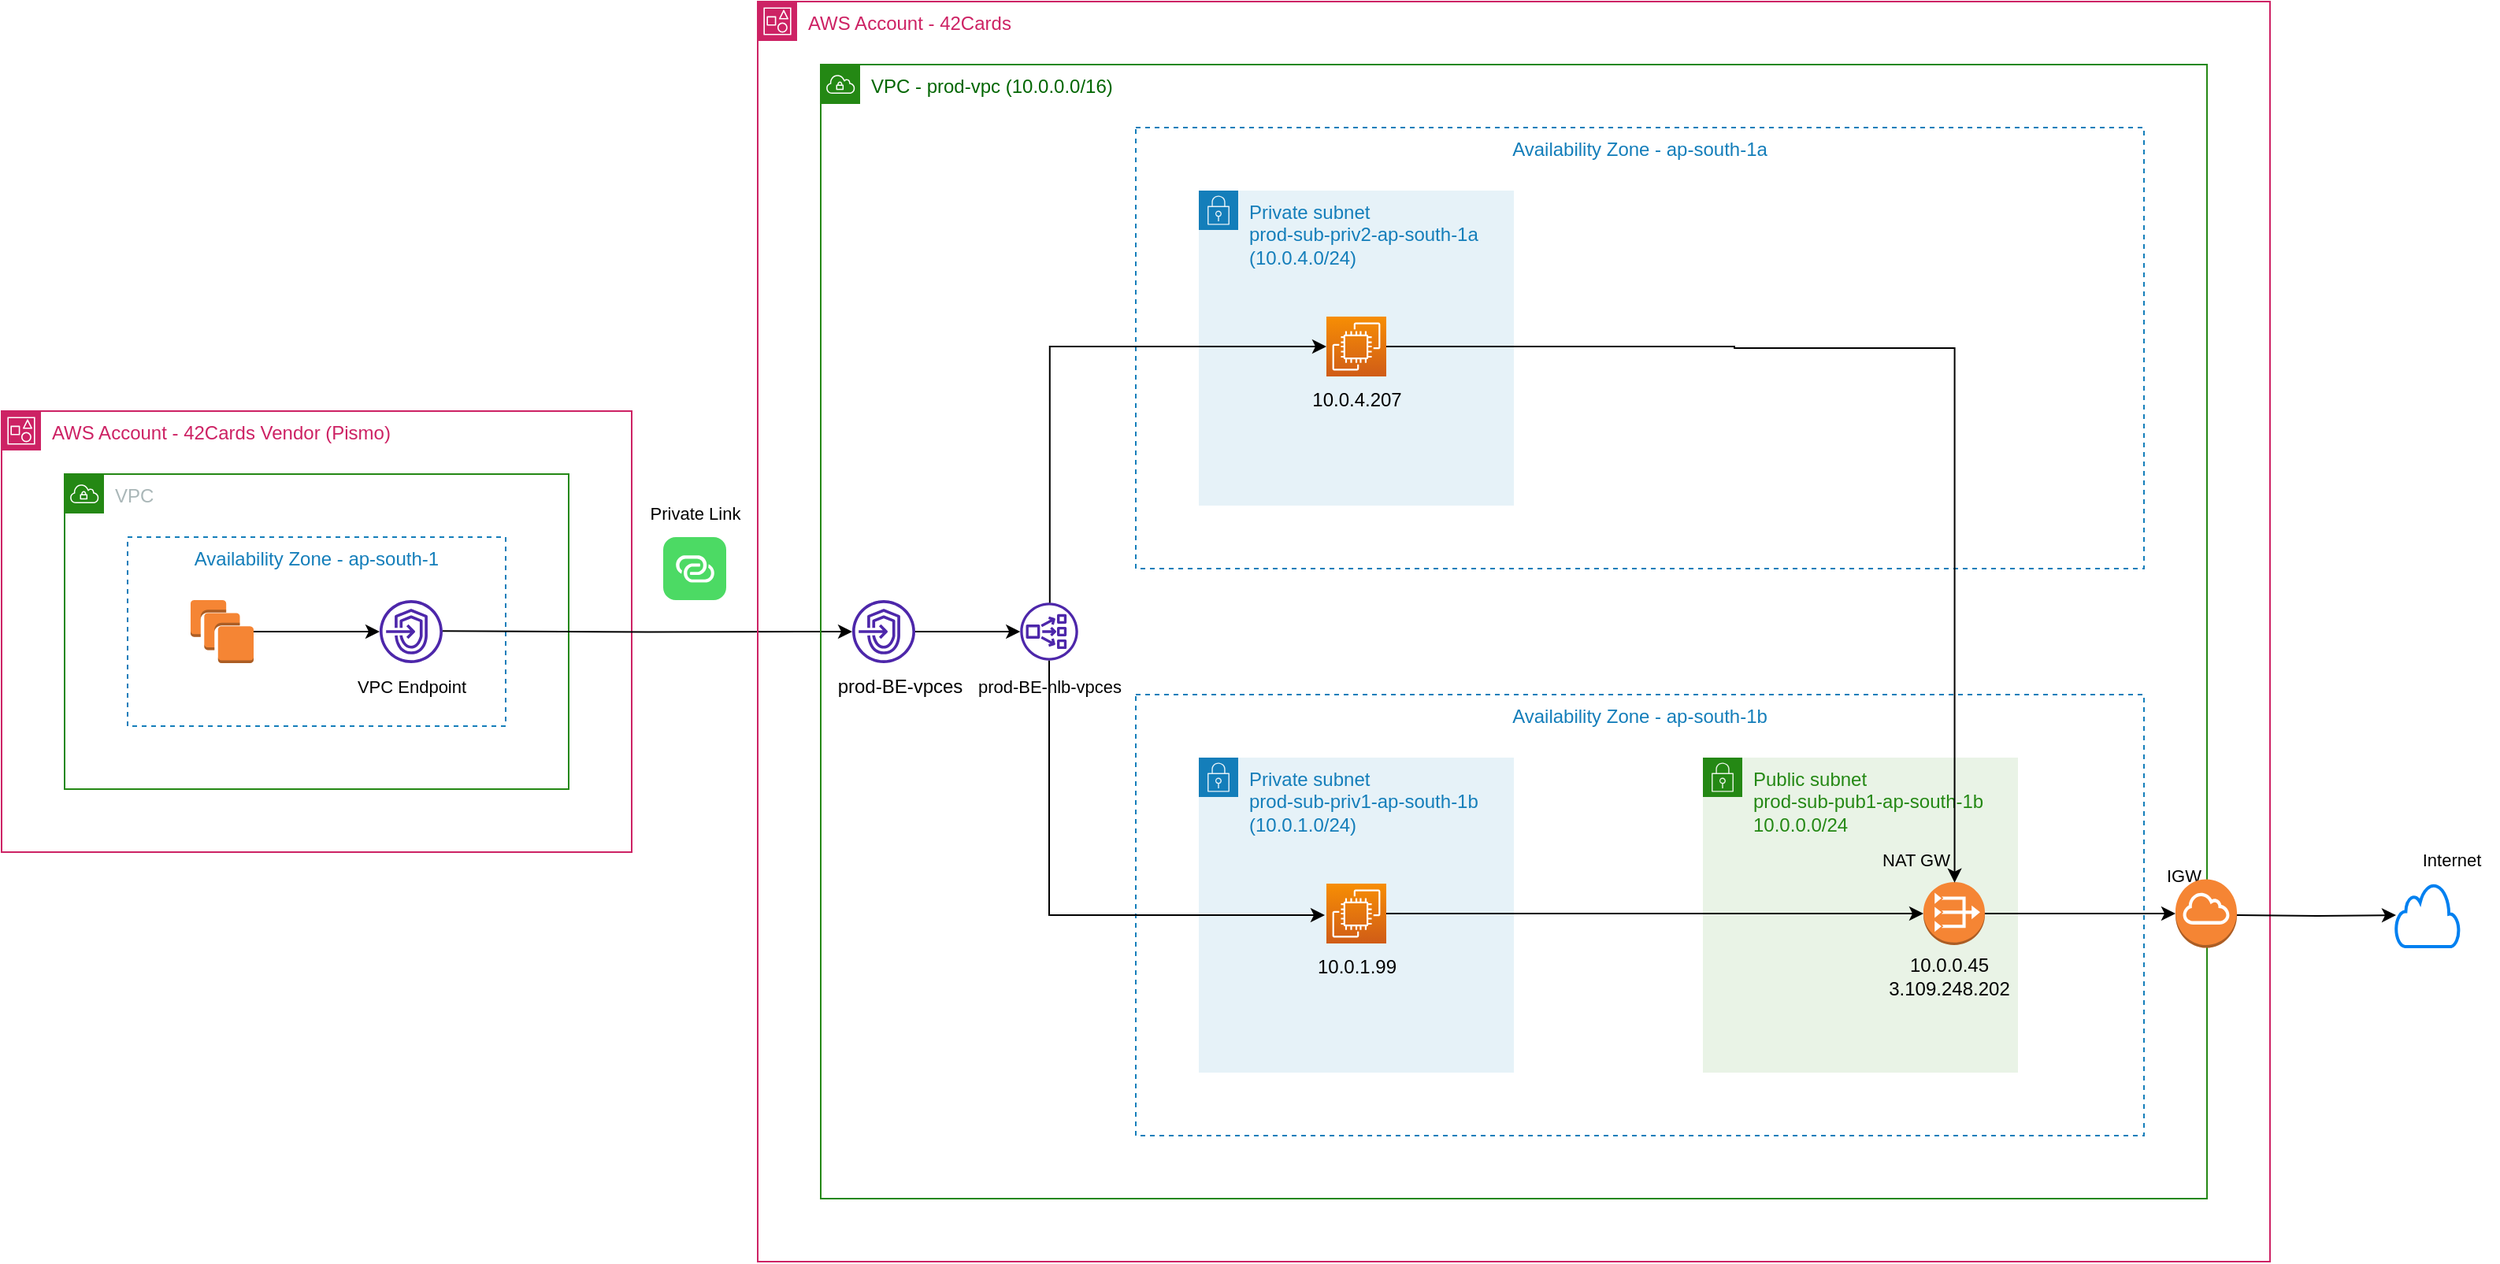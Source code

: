 <mxfile version="21.6.1" type="github">
  <diagram name="Page-1" id="9Z_9mbRbCVPX737uVuJ9">
    <mxGraphModel dx="2653" dy="1291" grid="1" gridSize="10" guides="1" tooltips="1" connect="1" arrows="1" fold="1" page="1" pageScale="1" pageWidth="827" pageHeight="1169" math="0" shadow="0">
      <root>
        <mxCell id="0" />
        <mxCell id="1" parent="0" />
        <mxCell id="5QgJ2lrSVTcI7bktnCVA-2" value="AWS Account -&amp;nbsp;42Cards Vendor (Pismo)" style="points=[[0,0],[0.25,0],[0.5,0],[0.75,0],[1,0],[1,0.25],[1,0.5],[1,0.75],[1,1],[0.75,1],[0.5,1],[0.25,1],[0,1],[0,0.75],[0,0.5],[0,0.25]];outlineConnect=0;gradientColor=none;html=1;whiteSpace=wrap;fontSize=12;fontStyle=0;container=1;pointerEvents=0;collapsible=0;recursiveResize=0;shape=mxgraph.aws4.group;grIcon=mxgraph.aws4.group_account;strokeColor=#CD2264;fillColor=none;verticalAlign=top;align=left;spacingLeft=30;fontColor=#CD2264;dashed=0;" parent="1" vertex="1">
          <mxGeometry x="40" y="300" width="400" height="280" as="geometry" />
        </mxCell>
        <mxCell id="5QgJ2lrSVTcI7bktnCVA-1" value="VPC" style="points=[[0,0],[0.25,0],[0.5,0],[0.75,0],[1,0],[1,0.25],[1,0.5],[1,0.75],[1,1],[0.75,1],[0.5,1],[0.25,1],[0,1],[0,0.75],[0,0.5],[0,0.25]];outlineConnect=0;gradientColor=none;html=1;whiteSpace=wrap;fontSize=12;fontStyle=0;container=1;pointerEvents=0;collapsible=0;recursiveResize=0;shape=mxgraph.aws4.group;grIcon=mxgraph.aws4.group_vpc;strokeColor=#248814;fillColor=none;verticalAlign=top;align=left;spacingLeft=30;fontColor=#AAB7B8;dashed=0;" parent="5QgJ2lrSVTcI7bktnCVA-2" vertex="1">
          <mxGeometry x="40" y="40" width="320" height="200" as="geometry" />
        </mxCell>
        <mxCell id="5QgJ2lrSVTcI7bktnCVA-4" value="" style="sketch=0;outlineConnect=0;fontColor=#232F3E;gradientColor=none;fillColor=#4D27AA;strokeColor=none;dashed=0;verticalLabelPosition=bottom;verticalAlign=top;align=center;html=1;fontSize=12;fontStyle=0;aspect=fixed;pointerEvents=1;shape=mxgraph.aws4.endpoints;" parent="5QgJ2lrSVTcI7bktnCVA-1" vertex="1">
          <mxGeometry x="200" y="80" width="40" height="40" as="geometry" />
        </mxCell>
        <mxCell id="5QgJ2lrSVTcI7bktnCVA-6" value="Availability Zone - ap-south-1" style="fillColor=none;strokeColor=#147EBA;dashed=1;verticalAlign=top;fontStyle=0;fontColor=#147EBA;whiteSpace=wrap;html=1;" parent="5QgJ2lrSVTcI7bktnCVA-1" vertex="1">
          <mxGeometry x="40" y="40" width="240" height="120" as="geometry" />
        </mxCell>
        <mxCell id="5QgJ2lrSVTcI7bktnCVA-7" value="&lt;font style=&quot;font-size: 11px;&quot;&gt;VPC Endpoint&lt;/font&gt;" style="text;html=1;align=center;verticalAlign=middle;resizable=0;points=[];autosize=1;strokeColor=none;fillColor=none;" parent="5QgJ2lrSVTcI7bktnCVA-1" vertex="1">
          <mxGeometry x="175" y="120" width="90" height="30" as="geometry" />
        </mxCell>
        <mxCell id="5QgJ2lrSVTcI7bktnCVA-9" style="edgeStyle=orthogonalEdgeStyle;rounded=0;orthogonalLoop=1;jettySize=auto;html=1;exitX=1;exitY=0.5;exitDx=0;exitDy=0;exitPerimeter=0;" parent="5QgJ2lrSVTcI7bktnCVA-1" source="5QgJ2lrSVTcI7bktnCVA-8" target="5QgJ2lrSVTcI7bktnCVA-4" edge="1">
          <mxGeometry relative="1" as="geometry">
            <mxPoint x="200" y="110" as="targetPoint" />
          </mxGeometry>
        </mxCell>
        <mxCell id="5QgJ2lrSVTcI7bktnCVA-8" value="" style="outlineConnect=0;dashed=0;verticalLabelPosition=bottom;verticalAlign=top;align=center;html=1;shape=mxgraph.aws3.instances;fillColor=#F58534;gradientColor=none;" parent="5QgJ2lrSVTcI7bktnCVA-1" vertex="1">
          <mxGeometry x="80" y="80" width="40" height="40" as="geometry" />
        </mxCell>
        <mxCell id="5QgJ2lrSVTcI7bktnCVA-44" style="edgeStyle=orthogonalEdgeStyle;rounded=0;orthogonalLoop=1;jettySize=auto;html=1;exitX=1;exitY=0.5;exitDx=0;exitDy=0;exitPerimeter=0;" parent="5QgJ2lrSVTcI7bktnCVA-1" target="5QgJ2lrSVTcI7bktnCVA-20" edge="1">
          <mxGeometry relative="1" as="geometry">
            <mxPoint x="240" y="99.66" as="sourcePoint" />
            <mxPoint x="320" y="99.66" as="targetPoint" />
          </mxGeometry>
        </mxCell>
        <mxCell id="5QgJ2lrSVTcI7bktnCVA-10" value="AWS Account -&amp;nbsp;42Cards" style="points=[[0,0],[0.25,0],[0.5,0],[0.75,0],[1,0],[1,0.25],[1,0.5],[1,0.75],[1,1],[0.75,1],[0.5,1],[0.25,1],[0,1],[0,0.75],[0,0.5],[0,0.25]];outlineConnect=0;gradientColor=none;html=1;whiteSpace=wrap;fontSize=12;fontStyle=0;container=1;pointerEvents=0;collapsible=0;recursiveResize=0;shape=mxgraph.aws4.group;grIcon=mxgraph.aws4.group_account;strokeColor=#CD2264;fillColor=none;verticalAlign=top;align=left;spacingLeft=30;fontColor=#CD2264;dashed=0;" parent="1" vertex="1">
          <mxGeometry x="520" y="40" width="960" height="800" as="geometry" />
        </mxCell>
        <mxCell id="5QgJ2lrSVTcI7bktnCVA-12" value="&lt;font color=&quot;#006600&quot;&gt;VPC - prod-vpc (10.0.0.0/16)&lt;/font&gt;" style="points=[[0,0],[0.25,0],[0.5,0],[0.75,0],[1,0],[1,0.25],[1,0.5],[1,0.75],[1,1],[0.75,1],[0.5,1],[0.25,1],[0,1],[0,0.75],[0,0.5],[0,0.25]];outlineConnect=0;gradientColor=none;html=1;whiteSpace=wrap;fontSize=12;fontStyle=0;container=1;pointerEvents=0;collapsible=0;recursiveResize=0;shape=mxgraph.aws4.group;grIcon=mxgraph.aws4.group_vpc;strokeColor=#248814;fillColor=none;verticalAlign=top;align=left;spacingLeft=30;fontColor=#AAB7B8;dashed=0;" parent="5QgJ2lrSVTcI7bktnCVA-10" vertex="1">
          <mxGeometry x="40" y="40" width="880" height="720" as="geometry" />
        </mxCell>
        <mxCell id="5QgJ2lrSVTcI7bktnCVA-14" value="Availability Zone - ap-south-1a" style="fillColor=none;strokeColor=#147EBA;dashed=1;verticalAlign=top;fontStyle=0;fontColor=#147EBA;whiteSpace=wrap;html=1;" parent="5QgJ2lrSVTcI7bktnCVA-12" vertex="1">
          <mxGeometry x="200" y="40" width="640" height="280" as="geometry" />
        </mxCell>
        <mxCell id="5QgJ2lrSVTcI7bktnCVA-15" value="prod-BE-vpces" style="text;html=1;align=center;verticalAlign=middle;resizable=0;points=[];autosize=1;strokeColor=none;fillColor=none;" parent="5QgJ2lrSVTcI7bktnCVA-12" vertex="1">
          <mxGeometry y="380" width="100" height="30" as="geometry" />
        </mxCell>
        <mxCell id="5QgJ2lrSVTcI7bktnCVA-16" style="edgeStyle=orthogonalEdgeStyle;rounded=0;orthogonalLoop=1;jettySize=auto;html=1;" parent="5QgJ2lrSVTcI7bktnCVA-12" source="5QgJ2lrSVTcI7bktnCVA-20" target="5QgJ2lrSVTcI7bktnCVA-18" edge="1">
          <mxGeometry relative="1" as="geometry">
            <mxPoint x="197" y="362" as="targetPoint" />
            <mxPoint x="117" y="362" as="sourcePoint" />
          </mxGeometry>
        </mxCell>
        <mxCell id="5QgJ2lrSVTcI7bktnCVA-20" value="" style="sketch=0;outlineConnect=0;fontColor=#232F3E;gradientColor=none;fillColor=#4D27AA;strokeColor=none;dashed=0;verticalLabelPosition=bottom;verticalAlign=top;align=center;html=1;fontSize=12;fontStyle=0;aspect=fixed;pointerEvents=1;shape=mxgraph.aws4.endpoints;" parent="5QgJ2lrSVTcI7bktnCVA-12" vertex="1">
          <mxGeometry x="20" y="340" width="40" height="40" as="geometry" />
        </mxCell>
        <mxCell id="5QgJ2lrSVTcI7bktnCVA-18" value="" style="sketch=0;outlineConnect=0;fontColor=#232F3E;gradientColor=none;fillColor=#4D27AA;strokeColor=none;dashed=0;verticalLabelPosition=bottom;verticalAlign=top;align=center;html=1;fontSize=12;fontStyle=0;aspect=fixed;pointerEvents=1;shape=mxgraph.aws4.network_load_balancer;" parent="5QgJ2lrSVTcI7bktnCVA-12" vertex="1">
          <mxGeometry x="126.63" y="341.62" width="36.75" height="36.75" as="geometry" />
        </mxCell>
        <mxCell id="5QgJ2lrSVTcI7bktnCVA-21" value="Private subnet&amp;nbsp;&lt;br&gt;prod-sub-priv2-ap-south-1a (10.0.4.0/24)" style="points=[[0,0],[0.25,0],[0.5,0],[0.75,0],[1,0],[1,0.25],[1,0.5],[1,0.75],[1,1],[0.75,1],[0.5,1],[0.25,1],[0,1],[0,0.75],[0,0.5],[0,0.25]];outlineConnect=0;gradientColor=none;html=1;whiteSpace=wrap;fontSize=12;fontStyle=0;container=1;pointerEvents=0;collapsible=0;recursiveResize=0;shape=mxgraph.aws4.group;grIcon=mxgraph.aws4.group_security_group;grStroke=0;strokeColor=#147EBA;fillColor=#E6F2F8;verticalAlign=top;align=left;spacingLeft=30;fontColor=#147EBA;dashed=0;" parent="5QgJ2lrSVTcI7bktnCVA-12" vertex="1">
          <mxGeometry x="240" y="80" width="200" height="200" as="geometry" />
        </mxCell>
        <mxCell id="5QgJ2lrSVTcI7bktnCVA-22" value="" style="sketch=0;points=[[0,0,0],[0.25,0,0],[0.5,0,0],[0.75,0,0],[1,0,0],[0,1,0],[0.25,1,0],[0.5,1,0],[0.75,1,0],[1,1,0],[0,0.25,0],[0,0.5,0],[0,0.75,0],[1,0.25,0],[1,0.5,0],[1,0.75,0]];outlineConnect=0;fontColor=#232F3E;gradientColor=#F78E04;gradientDirection=north;fillColor=#D05C17;strokeColor=#ffffff;dashed=0;verticalLabelPosition=bottom;verticalAlign=top;align=center;html=1;fontSize=12;fontStyle=0;aspect=fixed;shape=mxgraph.aws4.resourceIcon;resIcon=mxgraph.aws4.ec2;" parent="5QgJ2lrSVTcI7bktnCVA-21" vertex="1">
          <mxGeometry x="81" y="80" width="38" height="38" as="geometry" />
        </mxCell>
        <mxCell id="5QgJ2lrSVTcI7bktnCVA-24" value="10.0.4.207" style="text;html=1;align=center;verticalAlign=middle;resizable=0;points=[];autosize=1;strokeColor=none;fillColor=none;" parent="5QgJ2lrSVTcI7bktnCVA-21" vertex="1">
          <mxGeometry x="60" y="118" width="80" height="30" as="geometry" />
        </mxCell>
        <mxCell id="5QgJ2lrSVTcI7bktnCVA-25" value="&lt;font style=&quot;font-size: 11px;&quot;&gt;prod-BE-nlb-vpces&lt;/font&gt;" style="text;html=1;align=center;verticalAlign=middle;resizable=0;points=[];autosize=1;strokeColor=none;fillColor=none;" parent="5QgJ2lrSVTcI7bktnCVA-12" vertex="1">
          <mxGeometry x="90" y="380" width="110" height="30" as="geometry" />
        </mxCell>
        <mxCell id="5QgJ2lrSVTcI7bktnCVA-40" value="Private subnet&amp;nbsp;&lt;br&gt;prod-sub-priv1-ap-south-1b&lt;br&gt;(10.0.1.0/24)" style="points=[[0,0],[0.25,0],[0.5,0],[0.75,0],[1,0],[1,0.25],[1,0.5],[1,0.75],[1,1],[0.75,1],[0.5,1],[0.25,1],[0,1],[0,0.75],[0,0.5],[0,0.25]];outlineConnect=0;gradientColor=none;html=1;whiteSpace=wrap;fontSize=12;fontStyle=0;container=1;pointerEvents=0;collapsible=0;recursiveResize=0;shape=mxgraph.aws4.group;grIcon=mxgraph.aws4.group_security_group;grStroke=0;strokeColor=#147EBA;fillColor=#E6F2F8;verticalAlign=top;align=left;spacingLeft=30;fontColor=#147EBA;dashed=0;" parent="5QgJ2lrSVTcI7bktnCVA-12" vertex="1">
          <mxGeometry x="240" y="440" width="200" height="200" as="geometry" />
        </mxCell>
        <mxCell id="5QgJ2lrSVTcI7bktnCVA-41" value="" style="sketch=0;points=[[0,0,0],[0.25,0,0],[0.5,0,0],[0.75,0,0],[1,0,0],[0,1,0],[0.25,1,0],[0.5,1,0],[0.75,1,0],[1,1,0],[0,0.25,0],[0,0.5,0],[0,0.75,0],[1,0.25,0],[1,0.5,0],[1,0.75,0]];outlineConnect=0;fontColor=#232F3E;gradientColor=#F78E04;gradientDirection=north;fillColor=#D05C17;strokeColor=#ffffff;dashed=0;verticalLabelPosition=bottom;verticalAlign=top;align=center;html=1;fontSize=12;fontStyle=0;aspect=fixed;shape=mxgraph.aws4.resourceIcon;resIcon=mxgraph.aws4.ec2;" parent="5QgJ2lrSVTcI7bktnCVA-40" vertex="1">
          <mxGeometry x="81" y="80" width="38" height="38" as="geometry" />
        </mxCell>
        <mxCell id="5QgJ2lrSVTcI7bktnCVA-42" value="10.0.1.99" style="text;html=1;align=center;verticalAlign=middle;resizable=0;points=[];autosize=1;strokeColor=none;fillColor=none;" parent="5QgJ2lrSVTcI7bktnCVA-40" vertex="1">
          <mxGeometry x="65" y="118" width="70" height="30" as="geometry" />
        </mxCell>
        <mxCell id="5QgJ2lrSVTcI7bktnCVA-43" value="Availability Zone - ap-south-1b" style="fillColor=none;strokeColor=#147EBA;dashed=1;verticalAlign=top;fontStyle=0;fontColor=#147EBA;whiteSpace=wrap;html=1;" parent="5QgJ2lrSVTcI7bktnCVA-12" vertex="1">
          <mxGeometry x="200" y="400" width="640" height="280" as="geometry" />
        </mxCell>
        <mxCell id="5QgJ2lrSVTcI7bktnCVA-45" style="edgeStyle=orthogonalEdgeStyle;rounded=0;orthogonalLoop=1;jettySize=auto;html=1;exitX=0.511;exitY=0.004;exitDx=0;exitDy=0;exitPerimeter=0;entryX=0;entryY=0.5;entryDx=0;entryDy=0;entryPerimeter=0;" parent="5QgJ2lrSVTcI7bktnCVA-12" source="5QgJ2lrSVTcI7bktnCVA-18" target="5QgJ2lrSVTcI7bktnCVA-22" edge="1">
          <mxGeometry relative="1" as="geometry">
            <mxPoint x="200" y="322" as="targetPoint" />
            <mxPoint x="132" y="322" as="sourcePoint" />
          </mxGeometry>
        </mxCell>
        <mxCell id="5QgJ2lrSVTcI7bktnCVA-63" style="edgeStyle=orthogonalEdgeStyle;rounded=0;orthogonalLoop=1;jettySize=auto;html=1;" parent="5QgJ2lrSVTcI7bktnCVA-12" source="5QgJ2lrSVTcI7bktnCVA-18" edge="1">
          <mxGeometry relative="1" as="geometry">
            <mxPoint x="320" y="540" as="targetPoint" />
            <mxPoint x="155" y="353" as="sourcePoint" />
            <Array as="points">
              <mxPoint x="145" y="540" />
            </Array>
          </mxGeometry>
        </mxCell>
        <mxCell id="5QgJ2lrSVTcI7bktnCVA-66" value="Public subnet&lt;br&gt;prod-sub-pub1-ap-south-1b&lt;br&gt;10.0.0.0/24" style="points=[[0,0],[0.25,0],[0.5,0],[0.75,0],[1,0],[1,0.25],[1,0.5],[1,0.75],[1,1],[0.75,1],[0.5,1],[0.25,1],[0,1],[0,0.75],[0,0.5],[0,0.25]];outlineConnect=0;gradientColor=none;html=1;whiteSpace=wrap;fontSize=12;fontStyle=0;container=1;pointerEvents=0;collapsible=0;recursiveResize=0;shape=mxgraph.aws4.group;grIcon=mxgraph.aws4.group_security_group;grStroke=0;strokeColor=#248814;fillColor=#E9F3E6;verticalAlign=top;align=left;spacingLeft=30;fontColor=#248814;dashed=0;" parent="5QgJ2lrSVTcI7bktnCVA-12" vertex="1">
          <mxGeometry x="560" y="440" width="200" height="200" as="geometry" />
        </mxCell>
        <mxCell id="5QgJ2lrSVTcI7bktnCVA-68" value="" style="outlineConnect=0;dashed=0;verticalLabelPosition=bottom;verticalAlign=top;align=center;html=1;shape=mxgraph.aws3.vpc_nat_gateway;fillColor=#F58534;gradientColor=none;" parent="5QgJ2lrSVTcI7bktnCVA-66" vertex="1">
          <mxGeometry x="140" y="79" width="39" height="40" as="geometry" />
        </mxCell>
        <mxCell id="5QgJ2lrSVTcI7bktnCVA-73" value="&lt;font style=&quot;font-size: 11px;&quot;&gt;NAT GW&lt;/font&gt;" style="text;html=1;align=center;verticalAlign=middle;resizable=0;points=[];autosize=1;strokeColor=none;fillColor=none;" parent="5QgJ2lrSVTcI7bktnCVA-66" vertex="1">
          <mxGeometry x="100" y="50.0" width="70" height="30" as="geometry" />
        </mxCell>
        <mxCell id="5QgJ2lrSVTcI7bktnCVA-80" value="10.0.0.45&lt;br&gt;3.109.248.202" style="text;html=1;align=center;verticalAlign=middle;resizable=0;points=[];autosize=1;strokeColor=none;fillColor=none;" parent="5QgJ2lrSVTcI7bktnCVA-66" vertex="1">
          <mxGeometry x="106" y="119" width="100" height="40" as="geometry" />
        </mxCell>
        <mxCell id="5QgJ2lrSVTcI7bktnCVA-70" style="edgeStyle=orthogonalEdgeStyle;rounded=0;orthogonalLoop=1;jettySize=auto;html=1;entryX=0;entryY=0.5;entryDx=0;entryDy=0;entryPerimeter=0;" parent="5QgJ2lrSVTcI7bktnCVA-12" source="5QgJ2lrSVTcI7bktnCVA-41" target="5QgJ2lrSVTcI7bktnCVA-68" edge="1">
          <mxGeometry relative="1" as="geometry">
            <mxPoint x="331" y="189" as="targetPoint" />
            <mxPoint x="155" y="352" as="sourcePoint" />
          </mxGeometry>
        </mxCell>
        <mxCell id="5QgJ2lrSVTcI7bktnCVA-74" value="&lt;font style=&quot;font-size: 11px;&quot;&gt;IGW&lt;/font&gt;" style="text;html=1;align=center;verticalAlign=middle;resizable=0;points=[];autosize=1;strokeColor=none;fillColor=none;" parent="5QgJ2lrSVTcI7bktnCVA-12" vertex="1">
          <mxGeometry x="840" y="500" width="50" height="30" as="geometry" />
        </mxCell>
        <mxCell id="5QgJ2lrSVTcI7bktnCVA-71" style="edgeStyle=orthogonalEdgeStyle;rounded=0;orthogonalLoop=1;jettySize=auto;html=1;exitX=1;exitY=0.5;exitDx=0;exitDy=0;exitPerimeter=0;entryX=0.854;entryY=0.978;entryDx=0;entryDy=0;entryPerimeter=0;" parent="5QgJ2lrSVTcI7bktnCVA-12" source="5QgJ2lrSVTcI7bktnCVA-22" target="5QgJ2lrSVTcI7bktnCVA-73" edge="1">
          <mxGeometry relative="1" as="geometry">
            <mxPoint x="720" y="520" as="targetPoint" />
            <mxPoint x="360" y="160.2" as="sourcePoint" />
            <Array as="points">
              <mxPoint x="580" y="179" />
              <mxPoint x="580" y="180" />
              <mxPoint x="720" y="180" />
            </Array>
          </mxGeometry>
        </mxCell>
        <mxCell id="5QgJ2lrSVTcI7bktnCVA-69" value="" style="outlineConnect=0;dashed=0;verticalLabelPosition=bottom;verticalAlign=top;align=center;html=1;shape=mxgraph.aws3.internet_gateway;fillColor=#F58534;gradientColor=none;" parent="5QgJ2lrSVTcI7bktnCVA-10" vertex="1">
          <mxGeometry x="900" y="557.19" width="39" height="43.62" as="geometry" />
        </mxCell>
        <mxCell id="5QgJ2lrSVTcI7bktnCVA-72" style="edgeStyle=orthogonalEdgeStyle;rounded=0;orthogonalLoop=1;jettySize=auto;html=1;entryX=0;entryY=0.5;entryDx=0;entryDy=0;entryPerimeter=0;exitX=1;exitY=0.5;exitDx=0;exitDy=0;exitPerimeter=0;" parent="5QgJ2lrSVTcI7bktnCVA-10" source="5QgJ2lrSVTcI7bktnCVA-68" target="5QgJ2lrSVTcI7bktnCVA-69" edge="1">
          <mxGeometry relative="1" as="geometry">
            <mxPoint x="740" y="589" as="targetPoint" />
            <mxPoint x="770" y="580" as="sourcePoint" />
          </mxGeometry>
        </mxCell>
        <mxCell id="5QgJ2lrSVTcI7bktnCVA-77" value="" style="html=1;verticalLabelPosition=bottom;align=center;labelBackgroundColor=#ffffff;verticalAlign=top;strokeWidth=2;strokeColor=#0080F0;shadow=0;dashed=0;shape=mxgraph.ios7.icons.cloud;" parent="1" vertex="1">
          <mxGeometry x="1560" y="600" width="40" height="40" as="geometry" />
        </mxCell>
        <mxCell id="5QgJ2lrSVTcI7bktnCVA-78" style="edgeStyle=orthogonalEdgeStyle;rounded=0;orthogonalLoop=1;jettySize=auto;html=1;exitX=1;exitY=0.5;exitDx=0;exitDy=0;exitPerimeter=0;entryX=0;entryY=0.5;entryDx=0;entryDy=0;entryPerimeter=0;" parent="1" target="5QgJ2lrSVTcI7bktnCVA-77" edge="1">
          <mxGeometry relative="1" as="geometry">
            <mxPoint x="1530" y="620" as="targetPoint" />
            <mxPoint x="1459" y="620" as="sourcePoint" />
          </mxGeometry>
        </mxCell>
        <mxCell id="5QgJ2lrSVTcI7bktnCVA-79" value="&lt;font style=&quot;font-size: 11px;&quot;&gt;Internet&lt;/font&gt;" style="text;html=1;align=center;verticalAlign=middle;resizable=0;points=[];autosize=1;strokeColor=none;fillColor=none;" parent="1" vertex="1">
          <mxGeometry x="1565" y="570" width="60" height="30" as="geometry" />
        </mxCell>
        <mxCell id="5QgJ2lrSVTcI7bktnCVA-81" value="" style="html=1;strokeWidth=1;shadow=0;dashed=0;shape=mxgraph.ios7.misc.link;fillColor=#4CDA64;strokeColor=none;buttonText=;strokeColor2=#222222;fontColor=#222222;fontSize=8;verticalLabelPosition=bottom;verticalAlign=top;align=center;sketch=0;" parent="1" vertex="1">
          <mxGeometry x="460" y="380" width="40" height="40" as="geometry" />
        </mxCell>
        <mxCell id="5QgJ2lrSVTcI7bktnCVA-82" value="&lt;font style=&quot;font-size: 11px;&quot;&gt;Private Link&lt;/font&gt;" style="text;html=1;align=center;verticalAlign=middle;resizable=0;points=[];autosize=1;strokeColor=none;fillColor=none;" parent="1" vertex="1">
          <mxGeometry x="440" y="350" width="80" height="30" as="geometry" />
        </mxCell>
      </root>
    </mxGraphModel>
  </diagram>
</mxfile>
